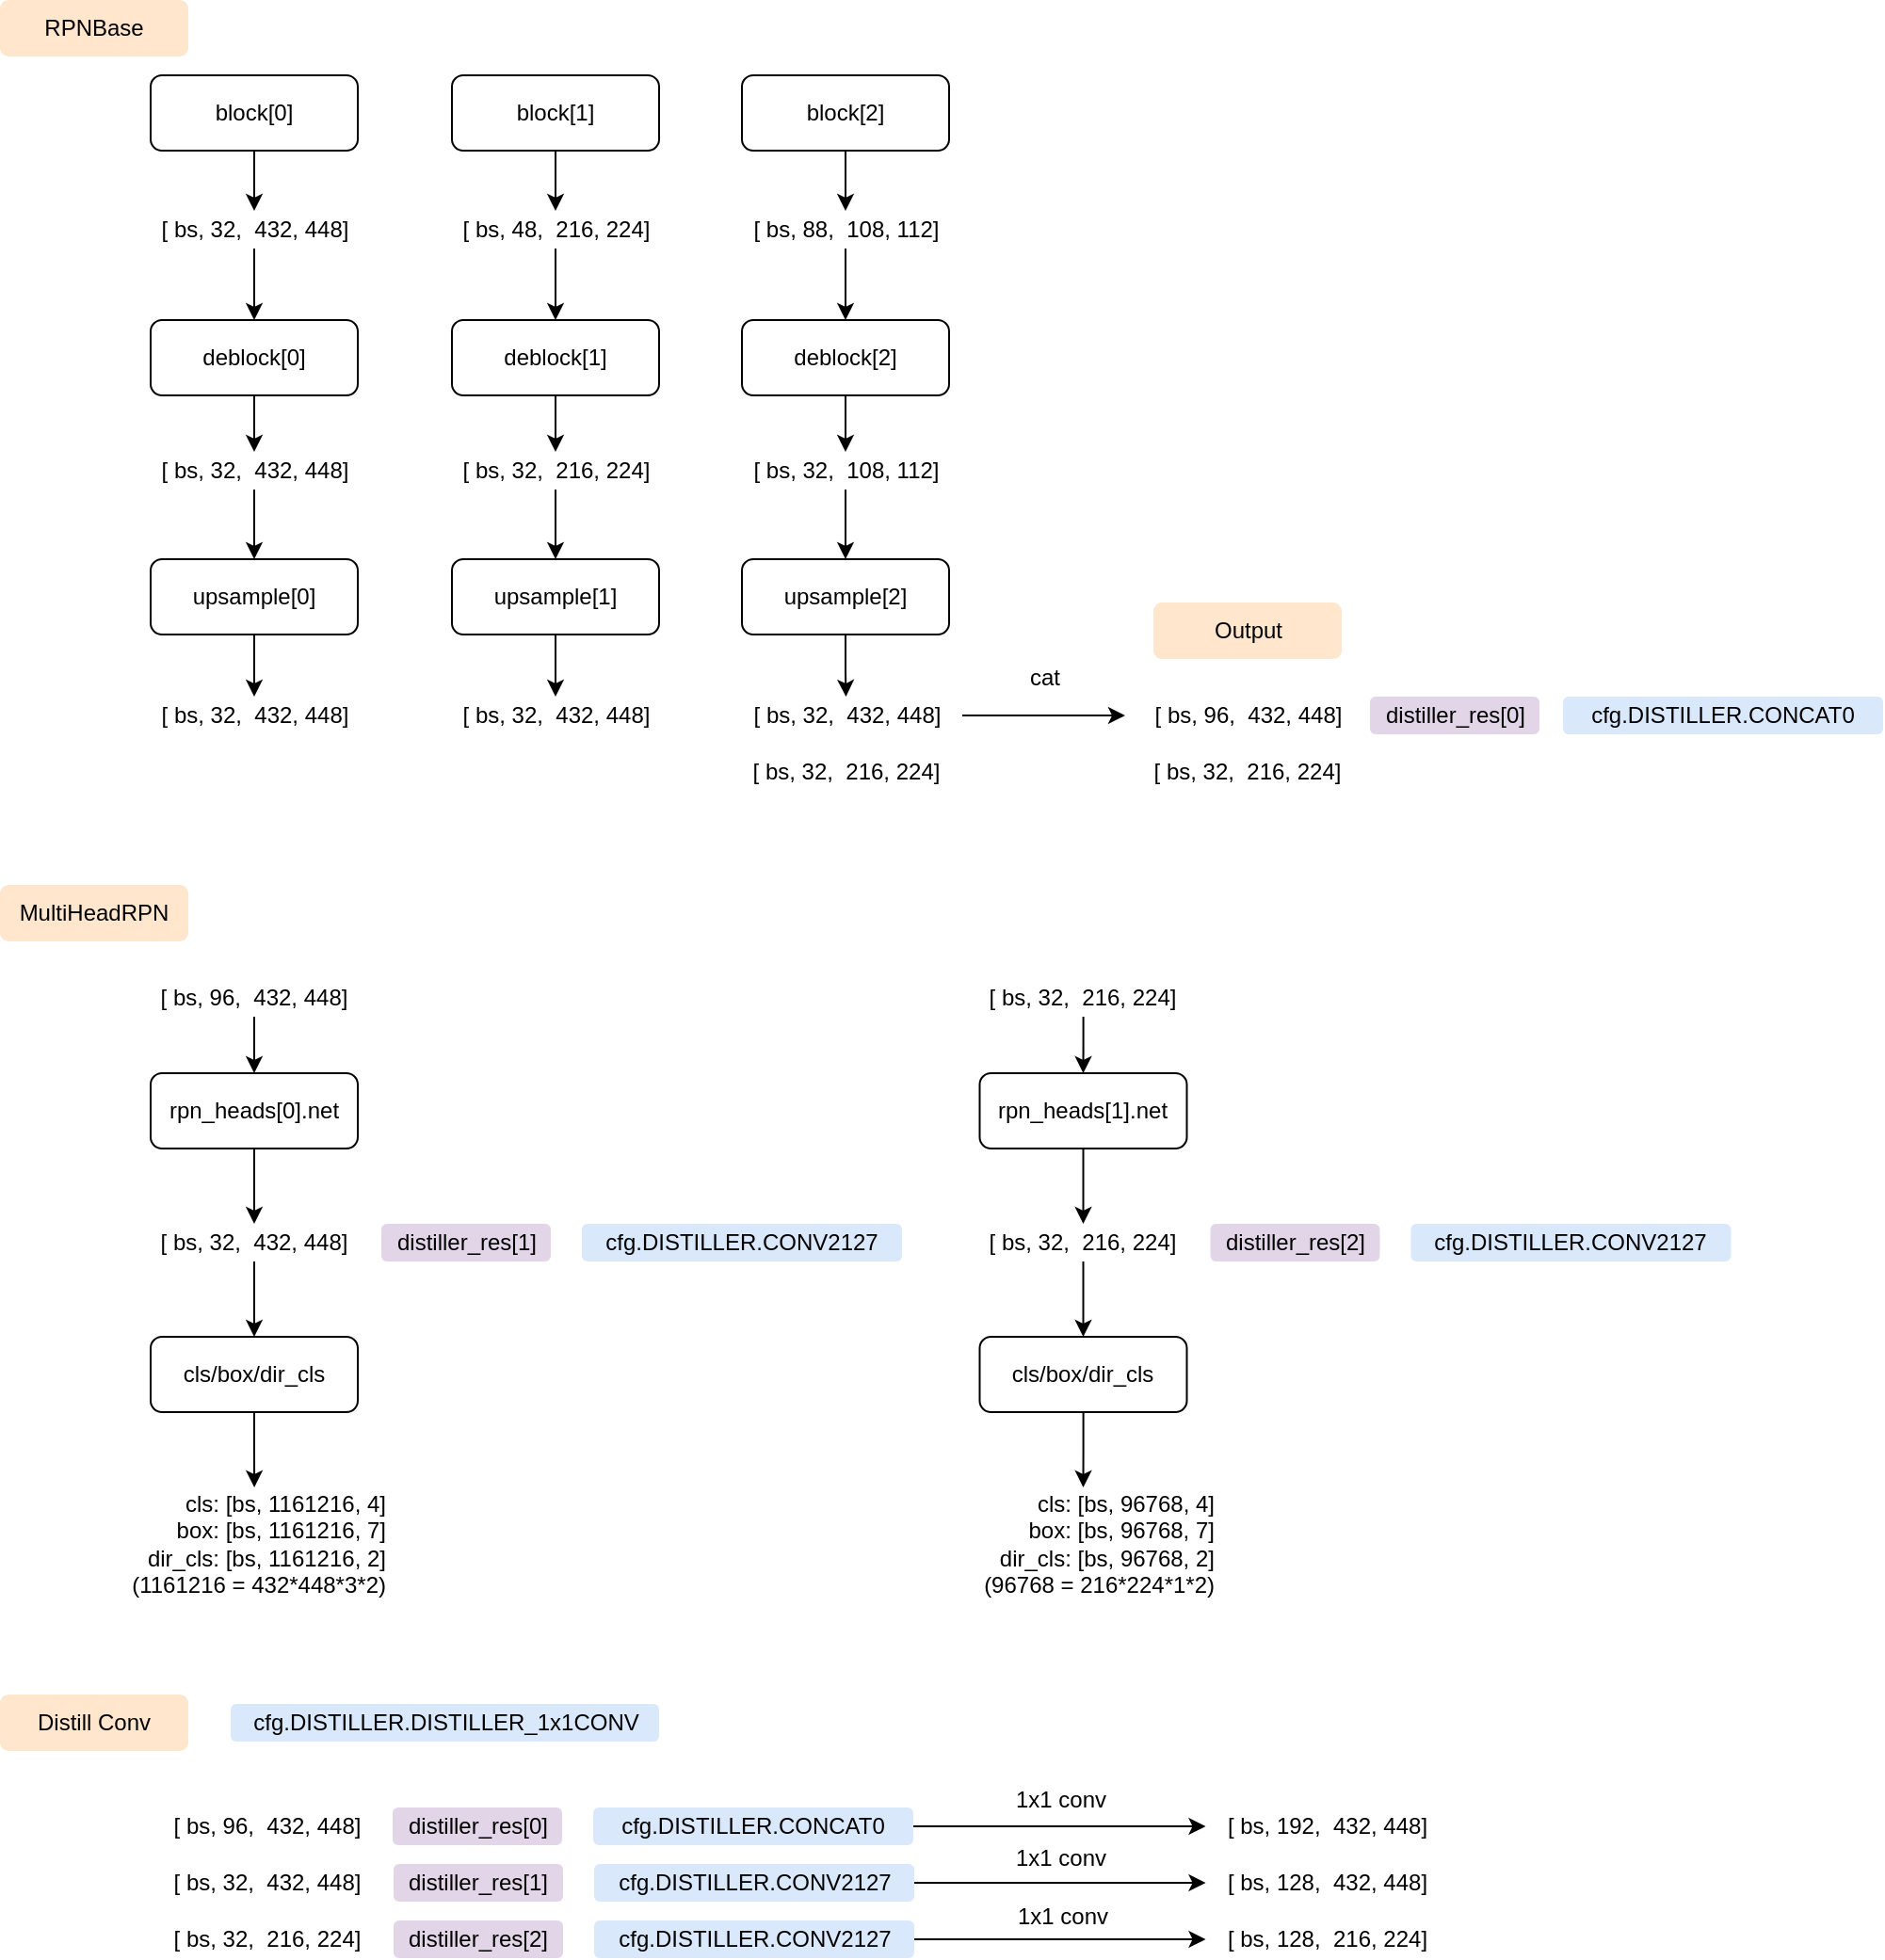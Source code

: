 <mxfile version="14.8.0" type="github">
  <diagram id="I71OE4nxUPz9BCzFAyAM" name="Page-1">
    <mxGraphModel dx="1357" dy="777" grid="0" gridSize="10" guides="1" tooltips="1" connect="1" arrows="1" fold="1" page="0" pageScale="1" pageWidth="827" pageHeight="1269" background="none" math="0" shadow="0">
      <root>
        <mxCell id="0" />
        <mxCell id="1" parent="0" />
        <mxCell id="FhyLF3LitlM-HpXKTG5y-21" style="edgeStyle=orthogonalEdgeStyle;rounded=0;orthogonalLoop=1;jettySize=auto;html=1;entryX=0.5;entryY=0;entryDx=0;entryDy=0;" parent="1" source="FhyLF3LitlM-HpXKTG5y-1" target="FhyLF3LitlM-HpXKTG5y-4" edge="1">
          <mxGeometry relative="1" as="geometry" />
        </mxCell>
        <mxCell id="FhyLF3LitlM-HpXKTG5y-1" value="block[0]" style="rounded=1;whiteSpace=wrap;html=1;" parent="1" vertex="1">
          <mxGeometry x="100" y="50" width="110" height="40" as="geometry" />
        </mxCell>
        <mxCell id="FhyLF3LitlM-HpXKTG5y-26" style="edgeStyle=orthogonalEdgeStyle;rounded=0;orthogonalLoop=1;jettySize=auto;html=1;entryX=0.5;entryY=0;entryDx=0;entryDy=0;" parent="1" source="FhyLF3LitlM-HpXKTG5y-2" target="FhyLF3LitlM-HpXKTG5y-5" edge="1">
          <mxGeometry relative="1" as="geometry" />
        </mxCell>
        <mxCell id="FhyLF3LitlM-HpXKTG5y-2" value="block[1]" style="rounded=1;whiteSpace=wrap;html=1;" parent="1" vertex="1">
          <mxGeometry x="260" y="50" width="110" height="40" as="geometry" />
        </mxCell>
        <mxCell id="FhyLF3LitlM-HpXKTG5y-31" style="edgeStyle=orthogonalEdgeStyle;rounded=0;orthogonalLoop=1;jettySize=auto;html=1;entryX=0.5;entryY=0;entryDx=0;entryDy=0;" parent="1" source="FhyLF3LitlM-HpXKTG5y-3" target="FhyLF3LitlM-HpXKTG5y-6" edge="1">
          <mxGeometry relative="1" as="geometry" />
        </mxCell>
        <mxCell id="FhyLF3LitlM-HpXKTG5y-3" value="block[2]" style="rounded=1;whiteSpace=wrap;html=1;" parent="1" vertex="1">
          <mxGeometry x="414" y="50" width="110" height="40" as="geometry" />
        </mxCell>
        <mxCell id="FhyLF3LitlM-HpXKTG5y-22" style="edgeStyle=orthogonalEdgeStyle;rounded=0;orthogonalLoop=1;jettySize=auto;html=1;entryX=0.5;entryY=0;entryDx=0;entryDy=0;" parent="1" source="FhyLF3LitlM-HpXKTG5y-4" target="FhyLF3LitlM-HpXKTG5y-8" edge="1">
          <mxGeometry relative="1" as="geometry" />
        </mxCell>
        <mxCell id="FhyLF3LitlM-HpXKTG5y-4" value="[ bs, 32,&amp;nbsp; 432, 448]" style="text;html=1;strokeColor=none;fillColor=none;align=center;verticalAlign=middle;whiteSpace=wrap;rounded=0;" parent="1" vertex="1">
          <mxGeometry x="62.5" y="122" width="185" height="20" as="geometry" />
        </mxCell>
        <mxCell id="FhyLF3LitlM-HpXKTG5y-27" style="edgeStyle=orthogonalEdgeStyle;rounded=0;orthogonalLoop=1;jettySize=auto;html=1;entryX=0.5;entryY=0;entryDx=0;entryDy=0;" parent="1" source="FhyLF3LitlM-HpXKTG5y-5" target="FhyLF3LitlM-HpXKTG5y-9" edge="1">
          <mxGeometry relative="1" as="geometry" />
        </mxCell>
        <mxCell id="FhyLF3LitlM-HpXKTG5y-5" value="[ bs, 48,&amp;nbsp; 216, 224]" style="text;html=1;strokeColor=none;fillColor=none;align=center;verticalAlign=middle;whiteSpace=wrap;rounded=0;" parent="1" vertex="1">
          <mxGeometry x="222.5" y="122" width="185" height="20" as="geometry" />
        </mxCell>
        <mxCell id="FhyLF3LitlM-HpXKTG5y-32" style="edgeStyle=orthogonalEdgeStyle;rounded=0;orthogonalLoop=1;jettySize=auto;html=1;entryX=0.5;entryY=0;entryDx=0;entryDy=0;" parent="1" source="FhyLF3LitlM-HpXKTG5y-6" target="FhyLF3LitlM-HpXKTG5y-10" edge="1">
          <mxGeometry relative="1" as="geometry" />
        </mxCell>
        <mxCell id="FhyLF3LitlM-HpXKTG5y-6" value="[ bs, 88,&amp;nbsp; 108, 112]" style="text;html=1;strokeColor=none;fillColor=none;align=center;verticalAlign=middle;whiteSpace=wrap;rounded=0;" parent="1" vertex="1">
          <mxGeometry x="376.5" y="122" width="185" height="20" as="geometry" />
        </mxCell>
        <mxCell id="FhyLF3LitlM-HpXKTG5y-23" style="edgeStyle=orthogonalEdgeStyle;rounded=0;orthogonalLoop=1;jettySize=auto;html=1;entryX=0.5;entryY=0;entryDx=0;entryDy=0;" parent="1" source="FhyLF3LitlM-HpXKTG5y-8" target="FhyLF3LitlM-HpXKTG5y-11" edge="1">
          <mxGeometry relative="1" as="geometry" />
        </mxCell>
        <mxCell id="FhyLF3LitlM-HpXKTG5y-8" value="deblock[0]" style="rounded=1;whiteSpace=wrap;html=1;" parent="1" vertex="1">
          <mxGeometry x="100" y="180" width="110" height="40" as="geometry" />
        </mxCell>
        <mxCell id="FhyLF3LitlM-HpXKTG5y-28" style="edgeStyle=orthogonalEdgeStyle;rounded=0;orthogonalLoop=1;jettySize=auto;html=1;" parent="1" source="FhyLF3LitlM-HpXKTG5y-9" target="FhyLF3LitlM-HpXKTG5y-12" edge="1">
          <mxGeometry relative="1" as="geometry" />
        </mxCell>
        <mxCell id="FhyLF3LitlM-HpXKTG5y-9" value="deblock[1]" style="rounded=1;whiteSpace=wrap;html=1;" parent="1" vertex="1">
          <mxGeometry x="260" y="180" width="110" height="40" as="geometry" />
        </mxCell>
        <mxCell id="FhyLF3LitlM-HpXKTG5y-33" style="edgeStyle=orthogonalEdgeStyle;rounded=0;orthogonalLoop=1;jettySize=auto;html=1;entryX=0.5;entryY=0;entryDx=0;entryDy=0;" parent="1" source="FhyLF3LitlM-HpXKTG5y-10" target="FhyLF3LitlM-HpXKTG5y-13" edge="1">
          <mxGeometry relative="1" as="geometry" />
        </mxCell>
        <mxCell id="FhyLF3LitlM-HpXKTG5y-10" value="deblock[2]" style="rounded=1;whiteSpace=wrap;html=1;" parent="1" vertex="1">
          <mxGeometry x="414" y="180" width="110" height="40" as="geometry" />
        </mxCell>
        <mxCell id="FhyLF3LitlM-HpXKTG5y-24" style="edgeStyle=orthogonalEdgeStyle;rounded=0;orthogonalLoop=1;jettySize=auto;html=1;entryX=0.5;entryY=0;entryDx=0;entryDy=0;" parent="1" source="FhyLF3LitlM-HpXKTG5y-11" target="FhyLF3LitlM-HpXKTG5y-14" edge="1">
          <mxGeometry relative="1" as="geometry" />
        </mxCell>
        <mxCell id="FhyLF3LitlM-HpXKTG5y-11" value="[ bs, 32,&amp;nbsp; 432, 448]" style="text;html=1;strokeColor=none;fillColor=none;align=center;verticalAlign=middle;whiteSpace=wrap;rounded=0;" parent="1" vertex="1">
          <mxGeometry x="62.5" y="250" width="185" height="20" as="geometry" />
        </mxCell>
        <mxCell id="FhyLF3LitlM-HpXKTG5y-29" style="edgeStyle=orthogonalEdgeStyle;rounded=0;orthogonalLoop=1;jettySize=auto;html=1;entryX=0.5;entryY=0;entryDx=0;entryDy=0;" parent="1" source="FhyLF3LitlM-HpXKTG5y-12" target="FhyLF3LitlM-HpXKTG5y-16" edge="1">
          <mxGeometry relative="1" as="geometry" />
        </mxCell>
        <mxCell id="FhyLF3LitlM-HpXKTG5y-12" value="[ bs, 32,&amp;nbsp; 216, 224]" style="text;html=1;strokeColor=none;fillColor=none;align=center;verticalAlign=middle;whiteSpace=wrap;rounded=0;" parent="1" vertex="1">
          <mxGeometry x="222.5" y="250" width="185" height="20" as="geometry" />
        </mxCell>
        <mxCell id="FhyLF3LitlM-HpXKTG5y-35" style="edgeStyle=orthogonalEdgeStyle;rounded=0;orthogonalLoop=1;jettySize=auto;html=1;entryX=0.5;entryY=0;entryDx=0;entryDy=0;" parent="1" source="FhyLF3LitlM-HpXKTG5y-13" target="FhyLF3LitlM-HpXKTG5y-17" edge="1">
          <mxGeometry relative="1" as="geometry" />
        </mxCell>
        <mxCell id="FhyLF3LitlM-HpXKTG5y-13" value="[ bs, 32,&amp;nbsp; 108, 112]" style="text;html=1;strokeColor=none;fillColor=none;align=center;verticalAlign=middle;whiteSpace=wrap;rounded=0;" parent="1" vertex="1">
          <mxGeometry x="376.5" y="250" width="185" height="20" as="geometry" />
        </mxCell>
        <mxCell id="FhyLF3LitlM-HpXKTG5y-25" style="edgeStyle=orthogonalEdgeStyle;rounded=0;orthogonalLoop=1;jettySize=auto;html=1;entryX=0.5;entryY=0;entryDx=0;entryDy=0;" parent="1" source="FhyLF3LitlM-HpXKTG5y-14" target="FhyLF3LitlM-HpXKTG5y-15" edge="1">
          <mxGeometry relative="1" as="geometry" />
        </mxCell>
        <mxCell id="FhyLF3LitlM-HpXKTG5y-14" value="upsample[0]" style="rounded=1;whiteSpace=wrap;html=1;" parent="1" vertex="1">
          <mxGeometry x="100" y="307" width="110" height="40" as="geometry" />
        </mxCell>
        <mxCell id="FhyLF3LitlM-HpXKTG5y-15" value="[ bs, 32,&amp;nbsp; 432, 448]" style="text;html=1;strokeColor=none;fillColor=none;align=center;verticalAlign=middle;whiteSpace=wrap;rounded=0;" parent="1" vertex="1">
          <mxGeometry x="62.5" y="380" width="185" height="20" as="geometry" />
        </mxCell>
        <mxCell id="FhyLF3LitlM-HpXKTG5y-30" style="edgeStyle=orthogonalEdgeStyle;rounded=0;orthogonalLoop=1;jettySize=auto;html=1;entryX=0.5;entryY=0;entryDx=0;entryDy=0;" parent="1" source="FhyLF3LitlM-HpXKTG5y-16" target="FhyLF3LitlM-HpXKTG5y-18" edge="1">
          <mxGeometry relative="1" as="geometry" />
        </mxCell>
        <mxCell id="FhyLF3LitlM-HpXKTG5y-16" value="upsample[1]" style="rounded=1;whiteSpace=wrap;html=1;" parent="1" vertex="1">
          <mxGeometry x="260" y="307" width="110" height="40" as="geometry" />
        </mxCell>
        <mxCell id="FhyLF3LitlM-HpXKTG5y-36" style="edgeStyle=orthogonalEdgeStyle;rounded=0;orthogonalLoop=1;jettySize=auto;html=1;entryX=0.5;entryY=0;entryDx=0;entryDy=0;" parent="1" source="FhyLF3LitlM-HpXKTG5y-17" target="FhyLF3LitlM-HpXKTG5y-19" edge="1">
          <mxGeometry relative="1" as="geometry" />
        </mxCell>
        <mxCell id="FhyLF3LitlM-HpXKTG5y-17" value="upsample[2]" style="rounded=1;whiteSpace=wrap;html=1;" parent="1" vertex="1">
          <mxGeometry x="414" y="307" width="110" height="40" as="geometry" />
        </mxCell>
        <mxCell id="FhyLF3LitlM-HpXKTG5y-18" value="[ bs, 32,&amp;nbsp; 432, 448]" style="text;html=1;strokeColor=none;fillColor=none;align=center;verticalAlign=middle;whiteSpace=wrap;rounded=0;" parent="1" vertex="1">
          <mxGeometry x="222.5" y="380" width="185" height="20" as="geometry" />
        </mxCell>
        <mxCell id="FhyLF3LitlM-HpXKTG5y-42" style="edgeStyle=orthogonalEdgeStyle;rounded=0;orthogonalLoop=1;jettySize=auto;html=1;" parent="1" source="FhyLF3LitlM-HpXKTG5y-19" target="FhyLF3LitlM-HpXKTG5y-38" edge="1">
          <mxGeometry relative="1" as="geometry" />
        </mxCell>
        <mxCell id="FhyLF3LitlM-HpXKTG5y-19" value="[ bs, 32,&amp;nbsp; 432, 448]" style="text;html=1;strokeColor=none;fillColor=none;align=center;verticalAlign=middle;whiteSpace=wrap;rounded=0;" parent="1" vertex="1">
          <mxGeometry x="407.5" y="380" width="123.5" height="20" as="geometry" />
        </mxCell>
        <mxCell id="FhyLF3LitlM-HpXKTG5y-20" value="[ bs, 32,&amp;nbsp; 216, 224]" style="text;html=1;strokeColor=none;fillColor=none;align=center;verticalAlign=middle;whiteSpace=wrap;rounded=0;" parent="1" vertex="1">
          <mxGeometry x="376.5" y="410" width="185" height="20" as="geometry" />
        </mxCell>
        <mxCell id="FhyLF3LitlM-HpXKTG5y-38" value="[ bs, 96,&amp;nbsp; 432, 448]" style="text;html=1;strokeColor=none;fillColor=none;align=center;verticalAlign=middle;whiteSpace=wrap;rounded=0;" parent="1" vertex="1">
          <mxGeometry x="617.5" y="380" width="130" height="20" as="geometry" />
        </mxCell>
        <mxCell id="FhyLF3LitlM-HpXKTG5y-39" value="[ bs, 32,&amp;nbsp; 216, 224]" style="text;html=1;strokeColor=none;fillColor=none;align=center;verticalAlign=middle;whiteSpace=wrap;rounded=0;" parent="1" vertex="1">
          <mxGeometry x="590" y="410" width="185" height="20" as="geometry" />
        </mxCell>
        <mxCell id="FhyLF3LitlM-HpXKTG5y-45" value="cat" style="text;html=1;strokeColor=none;fillColor=none;align=center;verticalAlign=middle;whiteSpace=wrap;rounded=0;" parent="1" vertex="1">
          <mxGeometry x="540" y="360" width="70" height="20" as="geometry" />
        </mxCell>
        <mxCell id="FhyLF3LitlM-HpXKTG5y-47" value="RPNBase" style="rounded=1;whiteSpace=wrap;html=1;fillColor=#ffe6cc;strokeColor=none;" parent="1" vertex="1">
          <mxGeometry x="20" y="10" width="100" height="30" as="geometry" />
        </mxCell>
        <mxCell id="FhyLF3LitlM-HpXKTG5y-48" value="Output" style="rounded=1;whiteSpace=wrap;html=1;fillColor=#ffe6cc;strokeColor=none;" parent="1" vertex="1">
          <mxGeometry x="632.5" y="330" width="100" height="30" as="geometry" />
        </mxCell>
        <mxCell id="FhyLF3LitlM-HpXKTG5y-49" value="distiller_res[0]" style="rounded=1;whiteSpace=wrap;html=1;fillColor=#e1d5e7;strokeColor=none;" parent="1" vertex="1">
          <mxGeometry x="747.5" y="380" width="90" height="20" as="geometry" />
        </mxCell>
        <mxCell id="FhyLF3LitlM-HpXKTG5y-50" value="MultiHeadRPN" style="rounded=1;whiteSpace=wrap;html=1;fillColor=#ffe6cc;strokeColor=none;" parent="1" vertex="1">
          <mxGeometry x="20" y="480" width="100" height="30" as="geometry" />
        </mxCell>
        <mxCell id="FhyLF3LitlM-HpXKTG5y-51" value="cfg.DISTILLER.CONCAT0" style="rounded=1;whiteSpace=wrap;html=1;fillColor=#dae8fc;strokeColor=none;" parent="1" vertex="1">
          <mxGeometry x="850" y="380" width="170" height="20" as="geometry" />
        </mxCell>
        <mxCell id="FhyLF3LitlM-HpXKTG5y-59" style="edgeStyle=orthogonalEdgeStyle;rounded=0;orthogonalLoop=1;jettySize=auto;html=1;entryX=0.5;entryY=0;entryDx=0;entryDy=0;" parent="1" source="FhyLF3LitlM-HpXKTG5y-52" target="FhyLF3LitlM-HpXKTG5y-58" edge="1">
          <mxGeometry relative="1" as="geometry" />
        </mxCell>
        <mxCell id="FhyLF3LitlM-HpXKTG5y-52" value="rpn_heads[0].net" style="rounded=1;whiteSpace=wrap;html=1;" parent="1" vertex="1">
          <mxGeometry x="100" y="580" width="110" height="40" as="geometry" />
        </mxCell>
        <mxCell id="FhyLF3LitlM-HpXKTG5y-54" style="edgeStyle=orthogonalEdgeStyle;rounded=0;orthogonalLoop=1;jettySize=auto;html=1;entryX=0.5;entryY=0;entryDx=0;entryDy=0;" parent="1" source="FhyLF3LitlM-HpXKTG5y-53" target="FhyLF3LitlM-HpXKTG5y-52" edge="1">
          <mxGeometry relative="1" as="geometry" />
        </mxCell>
        <mxCell id="FhyLF3LitlM-HpXKTG5y-53" value="[ bs, 96,&amp;nbsp; 432, 448]" style="text;html=1;strokeColor=none;fillColor=none;align=center;verticalAlign=middle;whiteSpace=wrap;rounded=0;" parent="1" vertex="1">
          <mxGeometry x="90" y="530" width="130" height="20" as="geometry" />
        </mxCell>
        <mxCell id="FhyLF3LitlM-HpXKTG5y-61" style="edgeStyle=orthogonalEdgeStyle;rounded=0;orthogonalLoop=1;jettySize=auto;html=1;" parent="1" source="FhyLF3LitlM-HpXKTG5y-58" target="FhyLF3LitlM-HpXKTG5y-60" edge="1">
          <mxGeometry relative="1" as="geometry" />
        </mxCell>
        <mxCell id="FhyLF3LitlM-HpXKTG5y-58" value="[ bs, 32,&amp;nbsp; 432, 448]" style="text;html=1;strokeColor=none;fillColor=none;align=center;verticalAlign=middle;whiteSpace=wrap;rounded=0;" parent="1" vertex="1">
          <mxGeometry x="90" y="660" width="130" height="20" as="geometry" />
        </mxCell>
        <mxCell id="FhyLF3LitlM-HpXKTG5y-63" style="edgeStyle=orthogonalEdgeStyle;rounded=0;orthogonalLoop=1;jettySize=auto;html=1;" parent="1" source="FhyLF3LitlM-HpXKTG5y-60" target="FhyLF3LitlM-HpXKTG5y-62" edge="1">
          <mxGeometry relative="1" as="geometry" />
        </mxCell>
        <mxCell id="FhyLF3LitlM-HpXKTG5y-60" value="cls/box/dir_cls" style="rounded=1;whiteSpace=wrap;html=1;" parent="1" vertex="1">
          <mxGeometry x="100" y="720" width="110" height="40" as="geometry" />
        </mxCell>
        <mxCell id="FhyLF3LitlM-HpXKTG5y-62" value="cls: [bs, 1161216, 4]&lt;br&gt;box: [bs, 1161216, 7]&lt;br&gt;dir_cls: [bs, 1161216, 2]&lt;br&gt;(1161216 = 432*448*3*2)" style="text;html=1;strokeColor=none;fillColor=none;align=right;verticalAlign=middle;whiteSpace=wrap;rounded=0;" parent="1" vertex="1">
          <mxGeometry x="83.75" y="800" width="142.5" height="60" as="geometry" />
        </mxCell>
        <mxCell id="FhyLF3LitlM-HpXKTG5y-64" value="distiller_res[1]" style="rounded=1;whiteSpace=wrap;html=1;fillColor=#e1d5e7;strokeColor=none;" parent="1" vertex="1">
          <mxGeometry x="222.5" y="660" width="90" height="20" as="geometry" />
        </mxCell>
        <mxCell id="FhyLF3LitlM-HpXKTG5y-65" value="cfg.DISTILLER.CONV2127" style="rounded=1;whiteSpace=wrap;html=1;fillColor=#dae8fc;strokeColor=none;" parent="1" vertex="1">
          <mxGeometry x="329" y="660" width="170" height="20" as="geometry" />
        </mxCell>
        <mxCell id="FhyLF3LitlM-HpXKTG5y-67" style="edgeStyle=orthogonalEdgeStyle;rounded=0;orthogonalLoop=1;jettySize=auto;html=1;entryX=0.5;entryY=0;entryDx=0;entryDy=0;" parent="1" source="FhyLF3LitlM-HpXKTG5y-68" target="FhyLF3LitlM-HpXKTG5y-72" edge="1">
          <mxGeometry relative="1" as="geometry" />
        </mxCell>
        <mxCell id="FhyLF3LitlM-HpXKTG5y-68" value="rpn_heads[1].net" style="rounded=1;whiteSpace=wrap;html=1;" parent="1" vertex="1">
          <mxGeometry x="540.25" y="580" width="110" height="40" as="geometry" />
        </mxCell>
        <mxCell id="FhyLF3LitlM-HpXKTG5y-69" style="edgeStyle=orthogonalEdgeStyle;rounded=0;orthogonalLoop=1;jettySize=auto;html=1;entryX=0.5;entryY=0;entryDx=0;entryDy=0;" parent="1" source="FhyLF3LitlM-HpXKTG5y-70" target="FhyLF3LitlM-HpXKTG5y-68" edge="1">
          <mxGeometry relative="1" as="geometry" />
        </mxCell>
        <mxCell id="FhyLF3LitlM-HpXKTG5y-70" value="[ bs, 32,&amp;nbsp; 216, 224]" style="text;html=1;strokeColor=none;fillColor=none;align=center;verticalAlign=middle;whiteSpace=wrap;rounded=0;" parent="1" vertex="1">
          <mxGeometry x="530.25" y="530" width="130" height="20" as="geometry" />
        </mxCell>
        <mxCell id="FhyLF3LitlM-HpXKTG5y-71" style="edgeStyle=orthogonalEdgeStyle;rounded=0;orthogonalLoop=1;jettySize=auto;html=1;" parent="1" source="FhyLF3LitlM-HpXKTG5y-72" target="FhyLF3LitlM-HpXKTG5y-74" edge="1">
          <mxGeometry relative="1" as="geometry" />
        </mxCell>
        <mxCell id="FhyLF3LitlM-HpXKTG5y-72" value="[ bs, 32,&amp;nbsp; 216, 224]" style="text;html=1;strokeColor=none;fillColor=none;align=center;verticalAlign=middle;whiteSpace=wrap;rounded=0;" parent="1" vertex="1">
          <mxGeometry x="530.25" y="660" width="130" height="20" as="geometry" />
        </mxCell>
        <mxCell id="FhyLF3LitlM-HpXKTG5y-73" style="edgeStyle=orthogonalEdgeStyle;rounded=0;orthogonalLoop=1;jettySize=auto;html=1;" parent="1" source="FhyLF3LitlM-HpXKTG5y-74" target="FhyLF3LitlM-HpXKTG5y-75" edge="1">
          <mxGeometry relative="1" as="geometry" />
        </mxCell>
        <mxCell id="FhyLF3LitlM-HpXKTG5y-74" value="cls/box/dir_cls" style="rounded=1;whiteSpace=wrap;html=1;" parent="1" vertex="1">
          <mxGeometry x="540.25" y="720" width="110" height="40" as="geometry" />
        </mxCell>
        <mxCell id="FhyLF3LitlM-HpXKTG5y-75" value="cls: [bs, 96768, 4]&lt;br&gt;box: [bs, 96768, 7]&lt;br&gt;dir_cls: [bs, 96768, 2]&lt;br&gt;(96768&amp;nbsp;= 216*224*1*2)" style="text;html=1;strokeColor=none;fillColor=none;align=right;verticalAlign=middle;whiteSpace=wrap;rounded=0;" parent="1" vertex="1">
          <mxGeometry x="524" y="800" width="142.5" height="60" as="geometry" />
        </mxCell>
        <mxCell id="FhyLF3LitlM-HpXKTG5y-76" value="distiller_res[2]" style="rounded=1;whiteSpace=wrap;html=1;fillColor=#e1d5e7;strokeColor=none;" parent="1" vertex="1">
          <mxGeometry x="662.75" y="660" width="90" height="20" as="geometry" />
        </mxCell>
        <mxCell id="FhyLF3LitlM-HpXKTG5y-77" value="cfg.DISTILLER.CONV2127" style="rounded=1;whiteSpace=wrap;html=1;fillColor=#dae8fc;strokeColor=none;" parent="1" vertex="1">
          <mxGeometry x="769.25" y="660" width="170" height="20" as="geometry" />
        </mxCell>
        <mxCell id="FhyLF3LitlM-HpXKTG5y-78" value="Distill Conv" style="rounded=1;whiteSpace=wrap;html=1;fillColor=#ffe6cc;strokeColor=none;" parent="1" vertex="1">
          <mxGeometry x="20" y="910" width="100" height="30" as="geometry" />
        </mxCell>
        <mxCell id="FhyLF3LitlM-HpXKTG5y-79" value="[ bs, 96,&amp;nbsp; 432, 448]" style="text;html=1;strokeColor=none;fillColor=none;align=center;verticalAlign=middle;whiteSpace=wrap;rounded=0;" parent="1" vertex="1">
          <mxGeometry x="96.5" y="970" width="130" height="20" as="geometry" />
        </mxCell>
        <mxCell id="FhyLF3LitlM-HpXKTG5y-80" value="distiller_res[0]" style="rounded=1;whiteSpace=wrap;html=1;fillColor=#e1d5e7;strokeColor=none;" parent="1" vertex="1">
          <mxGeometry x="228.5" y="970" width="90" height="20" as="geometry" />
        </mxCell>
        <mxCell id="FhyLF3LitlM-HpXKTG5y-92" style="edgeStyle=orthogonalEdgeStyle;rounded=0;orthogonalLoop=1;jettySize=auto;html=1;" parent="1" source="FhyLF3LitlM-HpXKTG5y-81" target="FhyLF3LitlM-HpXKTG5y-89" edge="1">
          <mxGeometry relative="1" as="geometry" />
        </mxCell>
        <mxCell id="FhyLF3LitlM-HpXKTG5y-81" value="cfg.DISTILLER.CONCAT0" style="rounded=1;whiteSpace=wrap;html=1;fillColor=#dae8fc;strokeColor=none;" parent="1" vertex="1">
          <mxGeometry x="335" y="970" width="170" height="20" as="geometry" />
        </mxCell>
        <mxCell id="FhyLF3LitlM-HpXKTG5y-82" value="[ bs, 32,&amp;nbsp; 432, 448]" style="text;html=1;strokeColor=none;fillColor=none;align=center;verticalAlign=middle;whiteSpace=wrap;rounded=0;" parent="1" vertex="1">
          <mxGeometry x="96.5" y="1000" width="130" height="20" as="geometry" />
        </mxCell>
        <mxCell id="FhyLF3LitlM-HpXKTG5y-83" value="distiller_res[1]" style="rounded=1;whiteSpace=wrap;html=1;fillColor=#e1d5e7;strokeColor=none;" parent="1" vertex="1">
          <mxGeometry x="229" y="1000" width="90" height="20" as="geometry" />
        </mxCell>
        <mxCell id="FhyLF3LitlM-HpXKTG5y-94" style="edgeStyle=orthogonalEdgeStyle;rounded=0;orthogonalLoop=1;jettySize=auto;html=1;entryX=0;entryY=0.5;entryDx=0;entryDy=0;" parent="1" source="FhyLF3LitlM-HpXKTG5y-84" target="FhyLF3LitlM-HpXKTG5y-90" edge="1">
          <mxGeometry relative="1" as="geometry" />
        </mxCell>
        <mxCell id="FhyLF3LitlM-HpXKTG5y-84" value="cfg.DISTILLER.CONV2127" style="rounded=1;whiteSpace=wrap;html=1;fillColor=#dae8fc;strokeColor=none;" parent="1" vertex="1">
          <mxGeometry x="335.5" y="1000" width="170" height="20" as="geometry" />
        </mxCell>
        <mxCell id="FhyLF3LitlM-HpXKTG5y-85" value="[ bs, 32,&amp;nbsp; 216, 224]" style="text;html=1;strokeColor=none;fillColor=none;align=center;verticalAlign=middle;whiteSpace=wrap;rounded=0;" parent="1" vertex="1">
          <mxGeometry x="96.5" y="1030" width="130" height="20" as="geometry" />
        </mxCell>
        <mxCell id="FhyLF3LitlM-HpXKTG5y-86" value="distiller_res[2]" style="rounded=1;whiteSpace=wrap;html=1;fillColor=#e1d5e7;strokeColor=none;" parent="1" vertex="1">
          <mxGeometry x="229" y="1030" width="90" height="20" as="geometry" />
        </mxCell>
        <mxCell id="FhyLF3LitlM-HpXKTG5y-96" style="edgeStyle=orthogonalEdgeStyle;rounded=0;orthogonalLoop=1;jettySize=auto;html=1;" parent="1" source="FhyLF3LitlM-HpXKTG5y-87" target="FhyLF3LitlM-HpXKTG5y-91" edge="1">
          <mxGeometry relative="1" as="geometry" />
        </mxCell>
        <mxCell id="FhyLF3LitlM-HpXKTG5y-87" value="cfg.DISTILLER.CONV2127" style="rounded=1;whiteSpace=wrap;html=1;fillColor=#dae8fc;strokeColor=none;" parent="1" vertex="1">
          <mxGeometry x="335.5" y="1030" width="170" height="20" as="geometry" />
        </mxCell>
        <mxCell id="FhyLF3LitlM-HpXKTG5y-88" value="cfg.DISTILLER.DISTILLER_1x1CONV" style="rounded=1;whiteSpace=wrap;html=1;fillColor=#dae8fc;strokeColor=none;" parent="1" vertex="1">
          <mxGeometry x="142.5" y="915" width="227.5" height="20" as="geometry" />
        </mxCell>
        <mxCell id="FhyLF3LitlM-HpXKTG5y-89" value="[ bs, 192,&amp;nbsp; 432, 448]" style="text;html=1;strokeColor=none;fillColor=none;align=center;verticalAlign=middle;whiteSpace=wrap;rounded=0;" parent="1" vertex="1">
          <mxGeometry x="660.25" y="970" width="130" height="20" as="geometry" />
        </mxCell>
        <mxCell id="FhyLF3LitlM-HpXKTG5y-90" value="[ bs, 128,&amp;nbsp; 432, 448]" style="text;html=1;strokeColor=none;fillColor=none;align=center;verticalAlign=middle;whiteSpace=wrap;rounded=0;" parent="1" vertex="1">
          <mxGeometry x="660.25" y="1000" width="130" height="20" as="geometry" />
        </mxCell>
        <mxCell id="FhyLF3LitlM-HpXKTG5y-91" value="[ bs, 128,&amp;nbsp; 216, 224]" style="text;html=1;strokeColor=none;fillColor=none;align=center;verticalAlign=middle;whiteSpace=wrap;rounded=0;" parent="1" vertex="1">
          <mxGeometry x="660.25" y="1030" width="130" height="20" as="geometry" />
        </mxCell>
        <mxCell id="FhyLF3LitlM-HpXKTG5y-93" value="1x1 conv" style="text;html=1;align=center;verticalAlign=middle;resizable=0;points=[];autosize=1;" parent="1" vertex="1">
          <mxGeometry x="553" y="956" width="60" height="20" as="geometry" />
        </mxCell>
        <mxCell id="FhyLF3LitlM-HpXKTG5y-95" value="1x1 conv" style="text;html=1;align=center;verticalAlign=middle;resizable=0;points=[];autosize=1;" parent="1" vertex="1">
          <mxGeometry x="553" y="987" width="60" height="20" as="geometry" />
        </mxCell>
        <mxCell id="FhyLF3LitlM-HpXKTG5y-97" value="1x1 conv" style="text;html=1;align=center;verticalAlign=middle;resizable=0;points=[];autosize=1;" parent="1" vertex="1">
          <mxGeometry x="553.5" y="1018" width="60" height="20" as="geometry" />
        </mxCell>
      </root>
    </mxGraphModel>
  </diagram>
</mxfile>
